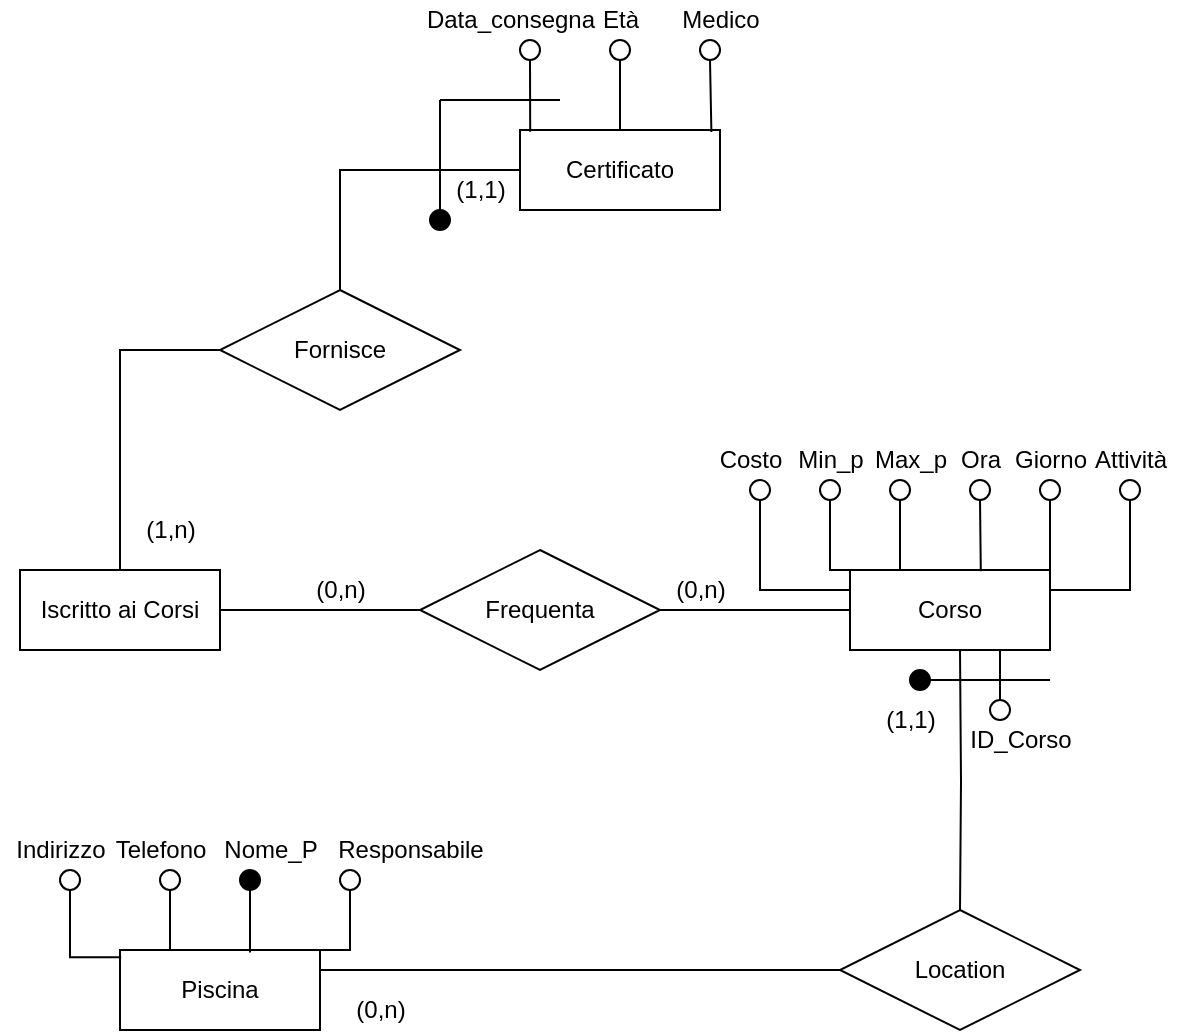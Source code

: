 <mxfile version="17.2.4" type="github">
  <diagram id="d3zhj-jW1eY70h2P2A8U" name="Page-1">
    <mxGraphModel dx="413" dy="210" grid="1" gridSize="10" guides="1" tooltips="1" connect="1" arrows="1" fold="1" page="1" pageScale="1" pageWidth="1600" pageHeight="900" math="0" shadow="0">
      <root>
        <mxCell id="0" />
        <mxCell id="1" parent="0" />
        <mxCell id="YowGMLrNwcmP15zScVpi-30" style="edgeStyle=orthogonalEdgeStyle;rounded=0;orthogonalLoop=1;jettySize=auto;html=1;exitX=1;exitY=0.5;exitDx=0;exitDy=0;entryX=0;entryY=0.5;entryDx=0;entryDy=0;endArrow=none;endFill=0;" parent="1" source="YowGMLrNwcmP15zScVpi-1" target="YowGMLrNwcmP15zScVpi-5" edge="1">
          <mxGeometry relative="1" as="geometry" />
        </mxCell>
        <mxCell id="YowGMLrNwcmP15zScVpi-66" style="edgeStyle=orthogonalEdgeStyle;rounded=0;orthogonalLoop=1;jettySize=auto;html=1;exitX=0.5;exitY=0;exitDx=0;exitDy=0;entryX=0;entryY=0.5;entryDx=0;entryDy=0;endArrow=none;endFill=0;" parent="1" source="YowGMLrNwcmP15zScVpi-1" target="YowGMLrNwcmP15zScVpi-50" edge="1">
          <mxGeometry relative="1" as="geometry" />
        </mxCell>
        <mxCell id="YowGMLrNwcmP15zScVpi-1" value="Iscritto ai Corsi" style="whiteSpace=wrap;html=1;align=center;" parent="1" vertex="1">
          <mxGeometry x="290" y="405" width="100" height="40" as="geometry" />
        </mxCell>
        <mxCell id="YowGMLrNwcmP15zScVpi-2" style="edgeStyle=orthogonalEdgeStyle;rounded=0;orthogonalLoop=1;jettySize=auto;html=1;exitX=0.75;exitY=1;exitDx=0;exitDy=0;entryX=0.5;entryY=0;entryDx=0;entryDy=0;endArrow=none;endFill=0;fillColor=#000000;" parent="1" source="YowGMLrNwcmP15zScVpi-3" target="YowGMLrNwcmP15zScVpi-24" edge="1">
          <mxGeometry relative="1" as="geometry" />
        </mxCell>
        <mxCell id="YowGMLrNwcmP15zScVpi-3" value="Corso" style="whiteSpace=wrap;html=1;align=center;" parent="1" vertex="1">
          <mxGeometry x="705" y="405" width="100" height="40" as="geometry" />
        </mxCell>
        <mxCell id="YowGMLrNwcmP15zScVpi-4" style="edgeStyle=orthogonalEdgeStyle;rounded=0;orthogonalLoop=1;jettySize=auto;html=1;exitX=1;exitY=0.5;exitDx=0;exitDy=0;entryX=0;entryY=0.5;entryDx=0;entryDy=0;endArrow=none;endFill=0;fillColor=#000000;" parent="1" source="YowGMLrNwcmP15zScVpi-5" target="YowGMLrNwcmP15zScVpi-3" edge="1">
          <mxGeometry relative="1" as="geometry" />
        </mxCell>
        <mxCell id="YowGMLrNwcmP15zScVpi-5" value="Frequenta" style="shape=rhombus;perimeter=rhombusPerimeter;whiteSpace=wrap;html=1;align=center;" parent="1" vertex="1">
          <mxGeometry x="490" y="395" width="120" height="60" as="geometry" />
        </mxCell>
        <mxCell id="YowGMLrNwcmP15zScVpi-6" style="edgeStyle=orthogonalEdgeStyle;rounded=0;orthogonalLoop=1;jettySize=auto;html=1;exitX=0.5;exitY=1;exitDx=0;exitDy=0;entryX=0;entryY=0.25;entryDx=0;entryDy=0;endArrow=none;endFill=0;fillColor=#000000;" parent="1" source="YowGMLrNwcmP15zScVpi-7" target="YowGMLrNwcmP15zScVpi-3" edge="1">
          <mxGeometry relative="1" as="geometry" />
        </mxCell>
        <mxCell id="YowGMLrNwcmP15zScVpi-7" value="" style="ellipse;whiteSpace=wrap;html=1;aspect=fixed;" parent="1" vertex="1">
          <mxGeometry x="655" y="360" width="10" height="10" as="geometry" />
        </mxCell>
        <mxCell id="YowGMLrNwcmP15zScVpi-8" style="edgeStyle=orthogonalEdgeStyle;rounded=0;orthogonalLoop=1;jettySize=auto;html=1;exitX=0.5;exitY=1;exitDx=0;exitDy=0;entryX=0;entryY=0;entryDx=0;entryDy=0;endArrow=none;endFill=0;fillColor=#000000;" parent="1" source="YowGMLrNwcmP15zScVpi-9" target="YowGMLrNwcmP15zScVpi-3" edge="1">
          <mxGeometry relative="1" as="geometry">
            <Array as="points">
              <mxPoint x="695" y="405" />
            </Array>
          </mxGeometry>
        </mxCell>
        <mxCell id="YowGMLrNwcmP15zScVpi-9" value="" style="ellipse;whiteSpace=wrap;html=1;aspect=fixed;" parent="1" vertex="1">
          <mxGeometry x="690" y="360" width="10" height="10" as="geometry" />
        </mxCell>
        <mxCell id="YowGMLrNwcmP15zScVpi-10" style="edgeStyle=orthogonalEdgeStyle;rounded=0;orthogonalLoop=1;jettySize=auto;html=1;exitX=0.5;exitY=1;exitDx=0;exitDy=0;entryX=0.25;entryY=0;entryDx=0;entryDy=0;endArrow=none;endFill=0;fillColor=#000000;" parent="1" source="YowGMLrNwcmP15zScVpi-11" target="YowGMLrNwcmP15zScVpi-3" edge="1">
          <mxGeometry relative="1" as="geometry" />
        </mxCell>
        <mxCell id="YowGMLrNwcmP15zScVpi-11" value="" style="ellipse;whiteSpace=wrap;html=1;aspect=fixed;" parent="1" vertex="1">
          <mxGeometry x="725" y="360" width="10" height="10" as="geometry" />
        </mxCell>
        <mxCell id="YowGMLrNwcmP15zScVpi-12" style="edgeStyle=orthogonalEdgeStyle;rounded=0;orthogonalLoop=1;jettySize=auto;html=1;exitX=0.5;exitY=1;exitDx=0;exitDy=0;entryX=0.654;entryY=0.015;entryDx=0;entryDy=0;entryPerimeter=0;endArrow=none;endFill=0;fillColor=#000000;" parent="1" source="YowGMLrNwcmP15zScVpi-13" target="YowGMLrNwcmP15zScVpi-3" edge="1">
          <mxGeometry relative="1" as="geometry" />
        </mxCell>
        <mxCell id="YowGMLrNwcmP15zScVpi-13" value="" style="ellipse;whiteSpace=wrap;html=1;aspect=fixed;" parent="1" vertex="1">
          <mxGeometry x="765" y="360" width="10" height="10" as="geometry" />
        </mxCell>
        <mxCell id="YowGMLrNwcmP15zScVpi-14" value="Costo" style="text;html=1;align=center;verticalAlign=middle;resizable=0;points=[];autosize=1;strokeColor=none;fillColor=none;" parent="1" vertex="1">
          <mxGeometry x="630" y="340" width="50" height="20" as="geometry" />
        </mxCell>
        <mxCell id="YowGMLrNwcmP15zScVpi-15" value="Min_p" style="text;html=1;align=center;verticalAlign=middle;resizable=0;points=[];autosize=1;strokeColor=none;fillColor=none;" parent="1" vertex="1">
          <mxGeometry x="670" y="340" width="50" height="20" as="geometry" />
        </mxCell>
        <mxCell id="YowGMLrNwcmP15zScVpi-16" value="Max_p" style="text;html=1;align=center;verticalAlign=middle;resizable=0;points=[];autosize=1;strokeColor=none;fillColor=none;" parent="1" vertex="1">
          <mxGeometry x="710" y="340" width="50" height="20" as="geometry" />
        </mxCell>
        <mxCell id="YowGMLrNwcmP15zScVpi-17" value="Ora" style="text;html=1;align=center;verticalAlign=middle;resizable=0;points=[];autosize=1;strokeColor=none;fillColor=none;" parent="1" vertex="1">
          <mxGeometry x="750" y="340" width="40" height="20" as="geometry" />
        </mxCell>
        <mxCell id="YowGMLrNwcmP15zScVpi-18" style="edgeStyle=orthogonalEdgeStyle;rounded=0;orthogonalLoop=1;jettySize=auto;html=1;exitX=0.5;exitY=1;exitDx=0;exitDy=0;endArrow=none;endFill=0;fillColor=#000000;" parent="1" source="YowGMLrNwcmP15zScVpi-19" edge="1">
          <mxGeometry relative="1" as="geometry">
            <mxPoint x="805" y="410" as="targetPoint" />
          </mxGeometry>
        </mxCell>
        <mxCell id="YowGMLrNwcmP15zScVpi-19" value="" style="ellipse;whiteSpace=wrap;html=1;aspect=fixed;" parent="1" vertex="1">
          <mxGeometry x="800" y="360" width="10" height="10" as="geometry" />
        </mxCell>
        <mxCell id="YowGMLrNwcmP15zScVpi-20" value="Giorno" style="text;html=1;align=center;verticalAlign=middle;resizable=0;points=[];autosize=1;strokeColor=none;fillColor=none;" parent="1" vertex="1">
          <mxGeometry x="780" y="340" width="50" height="20" as="geometry" />
        </mxCell>
        <mxCell id="YowGMLrNwcmP15zScVpi-21" style="edgeStyle=orthogonalEdgeStyle;rounded=0;orthogonalLoop=1;jettySize=auto;html=1;exitX=0.5;exitY=1;exitDx=0;exitDy=0;entryX=1;entryY=0.25;entryDx=0;entryDy=0;endArrow=none;endFill=0;fillColor=#000000;" parent="1" source="YowGMLrNwcmP15zScVpi-22" target="YowGMLrNwcmP15zScVpi-3" edge="1">
          <mxGeometry relative="1" as="geometry" />
        </mxCell>
        <mxCell id="YowGMLrNwcmP15zScVpi-22" value="" style="ellipse;whiteSpace=wrap;html=1;aspect=fixed;" parent="1" vertex="1">
          <mxGeometry x="840" y="360" width="10" height="10" as="geometry" />
        </mxCell>
        <mxCell id="YowGMLrNwcmP15zScVpi-23" value="Attività" style="text;html=1;align=center;verticalAlign=middle;resizable=0;points=[];autosize=1;strokeColor=none;fillColor=none;" parent="1" vertex="1">
          <mxGeometry x="820" y="340" width="50" height="20" as="geometry" />
        </mxCell>
        <mxCell id="YowGMLrNwcmP15zScVpi-24" value="" style="ellipse;whiteSpace=wrap;html=1;aspect=fixed;" parent="1" vertex="1">
          <mxGeometry x="775" y="470" width="10" height="10" as="geometry" />
        </mxCell>
        <mxCell id="YowGMLrNwcmP15zScVpi-25" value="ID_Corso" style="text;html=1;align=center;verticalAlign=middle;resizable=0;points=[];autosize=1;strokeColor=none;fillColor=none;" parent="1" vertex="1">
          <mxGeometry x="755" y="480" width="70" height="20" as="geometry" />
        </mxCell>
        <mxCell id="YowGMLrNwcmP15zScVpi-26" value="" style="endArrow=none;html=1;rounded=0;fillColor=#000000;" parent="1" edge="1">
          <mxGeometry width="50" height="50" relative="1" as="geometry">
            <mxPoint x="745" y="460" as="sourcePoint" />
            <mxPoint x="805" y="460" as="targetPoint" />
          </mxGeometry>
        </mxCell>
        <mxCell id="YowGMLrNwcmP15zScVpi-27" value="" style="ellipse;whiteSpace=wrap;html=1;aspect=fixed;fillColor=#000000;" parent="1" vertex="1">
          <mxGeometry x="735" y="455" width="10" height="10" as="geometry" />
        </mxCell>
        <mxCell id="YowGMLrNwcmP15zScVpi-28" value="(0,n)" style="text;html=1;align=center;verticalAlign=middle;resizable=0;points=[];autosize=1;strokeColor=none;fillColor=none;" parent="1" vertex="1">
          <mxGeometry x="610" y="405" width="40" height="20" as="geometry" />
        </mxCell>
        <mxCell id="YowGMLrNwcmP15zScVpi-29" value="(1,1)" style="text;html=1;align=center;verticalAlign=middle;resizable=0;points=[];autosize=1;strokeColor=none;fillColor=none;" parent="1" vertex="1">
          <mxGeometry x="715" y="470" width="40" height="20" as="geometry" />
        </mxCell>
        <mxCell id="YowGMLrNwcmP15zScVpi-31" value="(0,n)" style="text;html=1;align=center;verticalAlign=middle;resizable=0;points=[];autosize=1;strokeColor=none;fillColor=none;" parent="1" vertex="1">
          <mxGeometry x="430" y="405" width="40" height="20" as="geometry" />
        </mxCell>
        <mxCell id="YowGMLrNwcmP15zScVpi-32" style="edgeStyle=orthogonalEdgeStyle;rounded=0;orthogonalLoop=1;jettySize=auto;html=1;exitX=0.5;exitY=1;exitDx=0;exitDy=0;entryX=0.5;entryY=0;entryDx=0;entryDy=0;endArrow=none;endFill=0;fillColor=#000000;" parent="1" target="YowGMLrNwcmP15zScVpi-35" edge="1">
          <mxGeometry relative="1" as="geometry">
            <mxPoint x="760" y="445" as="sourcePoint" />
          </mxGeometry>
        </mxCell>
        <mxCell id="YowGMLrNwcmP15zScVpi-33" value="Piscina" style="whiteSpace=wrap;html=1;align=center;" parent="1" vertex="1">
          <mxGeometry x="340" y="595" width="100" height="40" as="geometry" />
        </mxCell>
        <mxCell id="YowGMLrNwcmP15zScVpi-34" style="edgeStyle=orthogonalEdgeStyle;rounded=0;orthogonalLoop=1;jettySize=auto;html=1;exitX=0;exitY=0.5;exitDx=0;exitDy=0;entryX=1;entryY=0.25;entryDx=0;entryDy=0;endArrow=none;endFill=0;fillColor=#000000;" parent="1" source="YowGMLrNwcmP15zScVpi-35" target="YowGMLrNwcmP15zScVpi-33" edge="1">
          <mxGeometry relative="1" as="geometry" />
        </mxCell>
        <mxCell id="YowGMLrNwcmP15zScVpi-35" value="Location" style="shape=rhombus;perimeter=rhombusPerimeter;whiteSpace=wrap;html=1;align=center;" parent="1" vertex="1">
          <mxGeometry x="700" y="575" width="120" height="60" as="geometry" />
        </mxCell>
        <mxCell id="YowGMLrNwcmP15zScVpi-36" value="(0,n)" style="text;html=1;align=center;verticalAlign=middle;resizable=0;points=[];autosize=1;strokeColor=none;fillColor=none;" parent="1" vertex="1">
          <mxGeometry x="450" y="615" width="40" height="20" as="geometry" />
        </mxCell>
        <mxCell id="YowGMLrNwcmP15zScVpi-45" style="edgeStyle=orthogonalEdgeStyle;rounded=0;orthogonalLoop=1;jettySize=auto;html=1;exitX=0.5;exitY=1;exitDx=0;exitDy=0;entryX=0.006;entryY=0.09;entryDx=0;entryDy=0;entryPerimeter=0;endArrow=none;endFill=0;" parent="1" source="YowGMLrNwcmP15zScVpi-37" target="YowGMLrNwcmP15zScVpi-33" edge="1">
          <mxGeometry relative="1" as="geometry" />
        </mxCell>
        <mxCell id="YowGMLrNwcmP15zScVpi-37" value="" style="ellipse;whiteSpace=wrap;html=1;aspect=fixed;" parent="1" vertex="1">
          <mxGeometry x="310" y="555" width="10" height="10" as="geometry" />
        </mxCell>
        <mxCell id="YowGMLrNwcmP15zScVpi-47" style="edgeStyle=orthogonalEdgeStyle;rounded=0;orthogonalLoop=1;jettySize=auto;html=1;exitX=0.5;exitY=1;exitDx=0;exitDy=0;entryX=0.65;entryY=0.03;entryDx=0;entryDy=0;entryPerimeter=0;endArrow=none;endFill=0;" parent="1" source="YowGMLrNwcmP15zScVpi-38" target="YowGMLrNwcmP15zScVpi-33" edge="1">
          <mxGeometry relative="1" as="geometry" />
        </mxCell>
        <mxCell id="YowGMLrNwcmP15zScVpi-38" value="" style="ellipse;whiteSpace=wrap;html=1;aspect=fixed;fillColor=#000000;" parent="1" vertex="1">
          <mxGeometry x="400" y="555" width="10" height="10" as="geometry" />
        </mxCell>
        <mxCell id="YowGMLrNwcmP15zScVpi-39" value="Nome_P" style="text;html=1;align=center;verticalAlign=middle;resizable=0;points=[];autosize=1;strokeColor=none;fillColor=none;" parent="1" vertex="1">
          <mxGeometry x="385" y="535" width="60" height="20" as="geometry" />
        </mxCell>
        <mxCell id="YowGMLrNwcmP15zScVpi-40" value="Indirizzo" style="text;html=1;align=center;verticalAlign=middle;resizable=0;points=[];autosize=1;strokeColor=none;fillColor=none;" parent="1" vertex="1">
          <mxGeometry x="280" y="535" width="60" height="20" as="geometry" />
        </mxCell>
        <mxCell id="YowGMLrNwcmP15zScVpi-46" style="edgeStyle=orthogonalEdgeStyle;rounded=0;orthogonalLoop=1;jettySize=auto;html=1;exitX=0.5;exitY=1;exitDx=0;exitDy=0;entryX=0.25;entryY=0;entryDx=0;entryDy=0;endArrow=none;endFill=0;" parent="1" source="YowGMLrNwcmP15zScVpi-41" target="YowGMLrNwcmP15zScVpi-33" edge="1">
          <mxGeometry relative="1" as="geometry" />
        </mxCell>
        <mxCell id="YowGMLrNwcmP15zScVpi-41" value="" style="ellipse;whiteSpace=wrap;html=1;aspect=fixed;" parent="1" vertex="1">
          <mxGeometry x="360" y="555" width="10" height="10" as="geometry" />
        </mxCell>
        <mxCell id="YowGMLrNwcmP15zScVpi-42" value="Telefono" style="text;html=1;align=center;verticalAlign=middle;resizable=0;points=[];autosize=1;strokeColor=none;fillColor=none;" parent="1" vertex="1">
          <mxGeometry x="330" y="535" width="60" height="20" as="geometry" />
        </mxCell>
        <mxCell id="YowGMLrNwcmP15zScVpi-48" style="edgeStyle=orthogonalEdgeStyle;rounded=0;orthogonalLoop=1;jettySize=auto;html=1;exitX=0.5;exitY=1;exitDx=0;exitDy=0;entryX=1;entryY=0;entryDx=0;entryDy=0;endArrow=none;endFill=0;" parent="1" source="YowGMLrNwcmP15zScVpi-43" target="YowGMLrNwcmP15zScVpi-33" edge="1">
          <mxGeometry relative="1" as="geometry">
            <Array as="points">
              <mxPoint x="455" y="595" />
            </Array>
          </mxGeometry>
        </mxCell>
        <mxCell id="YowGMLrNwcmP15zScVpi-43" value="" style="ellipse;whiteSpace=wrap;html=1;aspect=fixed;" parent="1" vertex="1">
          <mxGeometry x="450" y="555" width="10" height="10" as="geometry" />
        </mxCell>
        <mxCell id="YowGMLrNwcmP15zScVpi-44" value="Responsabile" style="text;html=1;align=center;verticalAlign=middle;resizable=0;points=[];autosize=1;strokeColor=none;fillColor=none;" parent="1" vertex="1">
          <mxGeometry x="440" y="535" width="90" height="20" as="geometry" />
        </mxCell>
        <mxCell id="YowGMLrNwcmP15zScVpi-49" style="edgeStyle=orthogonalEdgeStyle;rounded=0;orthogonalLoop=1;jettySize=auto;html=1;exitX=0.5;exitY=0;exitDx=0;exitDy=0;entryX=0;entryY=0.5;entryDx=0;entryDy=0;endArrow=none;endFill=0;fillColor=#000000;" parent="1" source="YowGMLrNwcmP15zScVpi-50" target="YowGMLrNwcmP15zScVpi-52" edge="1">
          <mxGeometry relative="1" as="geometry" />
        </mxCell>
        <mxCell id="YowGMLrNwcmP15zScVpi-50" value="Fornisce" style="shape=rhombus;perimeter=rhombusPerimeter;whiteSpace=wrap;html=1;align=center;" parent="1" vertex="1">
          <mxGeometry x="390" y="265" width="120" height="60" as="geometry" />
        </mxCell>
        <mxCell id="YowGMLrNwcmP15zScVpi-52" value="Certificato" style="whiteSpace=wrap;html=1;align=center;" parent="1" vertex="1">
          <mxGeometry x="540" y="185" width="100" height="40" as="geometry" />
        </mxCell>
        <mxCell id="YowGMLrNwcmP15zScVpi-55" style="edgeStyle=orthogonalEdgeStyle;rounded=0;orthogonalLoop=1;jettySize=auto;html=1;exitX=0.5;exitY=1;exitDx=0;exitDy=0;endArrow=none;endFill=0;fillColor=#000000;" parent="1" source="YowGMLrNwcmP15zScVpi-56" target="YowGMLrNwcmP15zScVpi-52" edge="1">
          <mxGeometry relative="1" as="geometry" />
        </mxCell>
        <mxCell id="YowGMLrNwcmP15zScVpi-56" value="" style="ellipse;whiteSpace=wrap;html=1;aspect=fixed;" parent="1" vertex="1">
          <mxGeometry x="585" y="140" width="10" height="10" as="geometry" />
        </mxCell>
        <mxCell id="YowGMLrNwcmP15zScVpi-57" style="edgeStyle=orthogonalEdgeStyle;rounded=0;orthogonalLoop=1;jettySize=auto;html=1;exitX=0.5;exitY=1;exitDx=0;exitDy=0;entryX=0.957;entryY=0.025;entryDx=0;entryDy=0;entryPerimeter=0;endArrow=none;endFill=0;fillColor=#000000;" parent="1" source="YowGMLrNwcmP15zScVpi-58" target="YowGMLrNwcmP15zScVpi-52" edge="1">
          <mxGeometry relative="1" as="geometry" />
        </mxCell>
        <mxCell id="YowGMLrNwcmP15zScVpi-58" value="" style="ellipse;whiteSpace=wrap;html=1;aspect=fixed;" parent="1" vertex="1">
          <mxGeometry x="630" y="140" width="10" height="10" as="geometry" />
        </mxCell>
        <mxCell id="YowGMLrNwcmP15zScVpi-61" value="Medico" style="text;html=1;align=center;verticalAlign=middle;resizable=0;points=[];autosize=1;strokeColor=none;fillColor=none;" parent="1" vertex="1">
          <mxGeometry x="615" y="120" width="50" height="20" as="geometry" />
        </mxCell>
        <mxCell id="YowGMLrNwcmP15zScVpi-62" value="Età" style="text;html=1;align=center;verticalAlign=middle;resizable=0;points=[];autosize=1;strokeColor=none;fillColor=none;" parent="1" vertex="1">
          <mxGeometry x="575" y="120" width="30" height="20" as="geometry" />
        </mxCell>
        <mxCell id="YowGMLrNwcmP15zScVpi-64" value="(1,1)" style="text;html=1;align=center;verticalAlign=middle;resizable=0;points=[];autosize=1;strokeColor=none;fillColor=none;" parent="1" vertex="1">
          <mxGeometry x="500" y="205" width="40" height="20" as="geometry" />
        </mxCell>
        <mxCell id="YowGMLrNwcmP15zScVpi-67" value="(1,n)" style="text;html=1;align=center;verticalAlign=middle;resizable=0;points=[];autosize=1;strokeColor=none;fillColor=none;" parent="1" vertex="1">
          <mxGeometry x="345" y="375" width="40" height="20" as="geometry" />
        </mxCell>
        <mxCell id="PnpzqVeqIKfyGFKJEq64-3" style="edgeStyle=orthogonalEdgeStyle;rounded=0;orthogonalLoop=1;jettySize=auto;html=1;exitX=0.5;exitY=1;exitDx=0;exitDy=0;entryX=0.051;entryY=0.021;entryDx=0;entryDy=0;entryPerimeter=0;endArrow=none;endFill=0;" edge="1" parent="1" source="PnpzqVeqIKfyGFKJEq64-1" target="YowGMLrNwcmP15zScVpi-52">
          <mxGeometry relative="1" as="geometry" />
        </mxCell>
        <mxCell id="PnpzqVeqIKfyGFKJEq64-1" value="" style="ellipse;whiteSpace=wrap;html=1;aspect=fixed;" vertex="1" parent="1">
          <mxGeometry x="540" y="140" width="10" height="10" as="geometry" />
        </mxCell>
        <mxCell id="PnpzqVeqIKfyGFKJEq64-2" value="Data_consegna" style="text;html=1;align=center;verticalAlign=middle;resizable=0;points=[];autosize=1;strokeColor=none;fillColor=none;" vertex="1" parent="1">
          <mxGeometry x="485" y="120" width="100" height="20" as="geometry" />
        </mxCell>
        <mxCell id="PnpzqVeqIKfyGFKJEq64-4" value="" style="endArrow=none;html=1;rounded=0;" edge="1" parent="1">
          <mxGeometry width="50" height="50" relative="1" as="geometry">
            <mxPoint x="500" y="230" as="sourcePoint" />
            <mxPoint x="500" y="170" as="targetPoint" />
          </mxGeometry>
        </mxCell>
        <mxCell id="PnpzqVeqIKfyGFKJEq64-5" value="" style="endArrow=none;html=1;rounded=0;" edge="1" parent="1">
          <mxGeometry width="50" height="50" relative="1" as="geometry">
            <mxPoint x="560" y="170" as="sourcePoint" />
            <mxPoint x="500" y="170" as="targetPoint" />
          </mxGeometry>
        </mxCell>
        <mxCell id="PnpzqVeqIKfyGFKJEq64-6" value="" style="ellipse;whiteSpace=wrap;html=1;aspect=fixed;fillColor=#000000;" vertex="1" parent="1">
          <mxGeometry x="495" y="225" width="10" height="10" as="geometry" />
        </mxCell>
      </root>
    </mxGraphModel>
  </diagram>
</mxfile>
